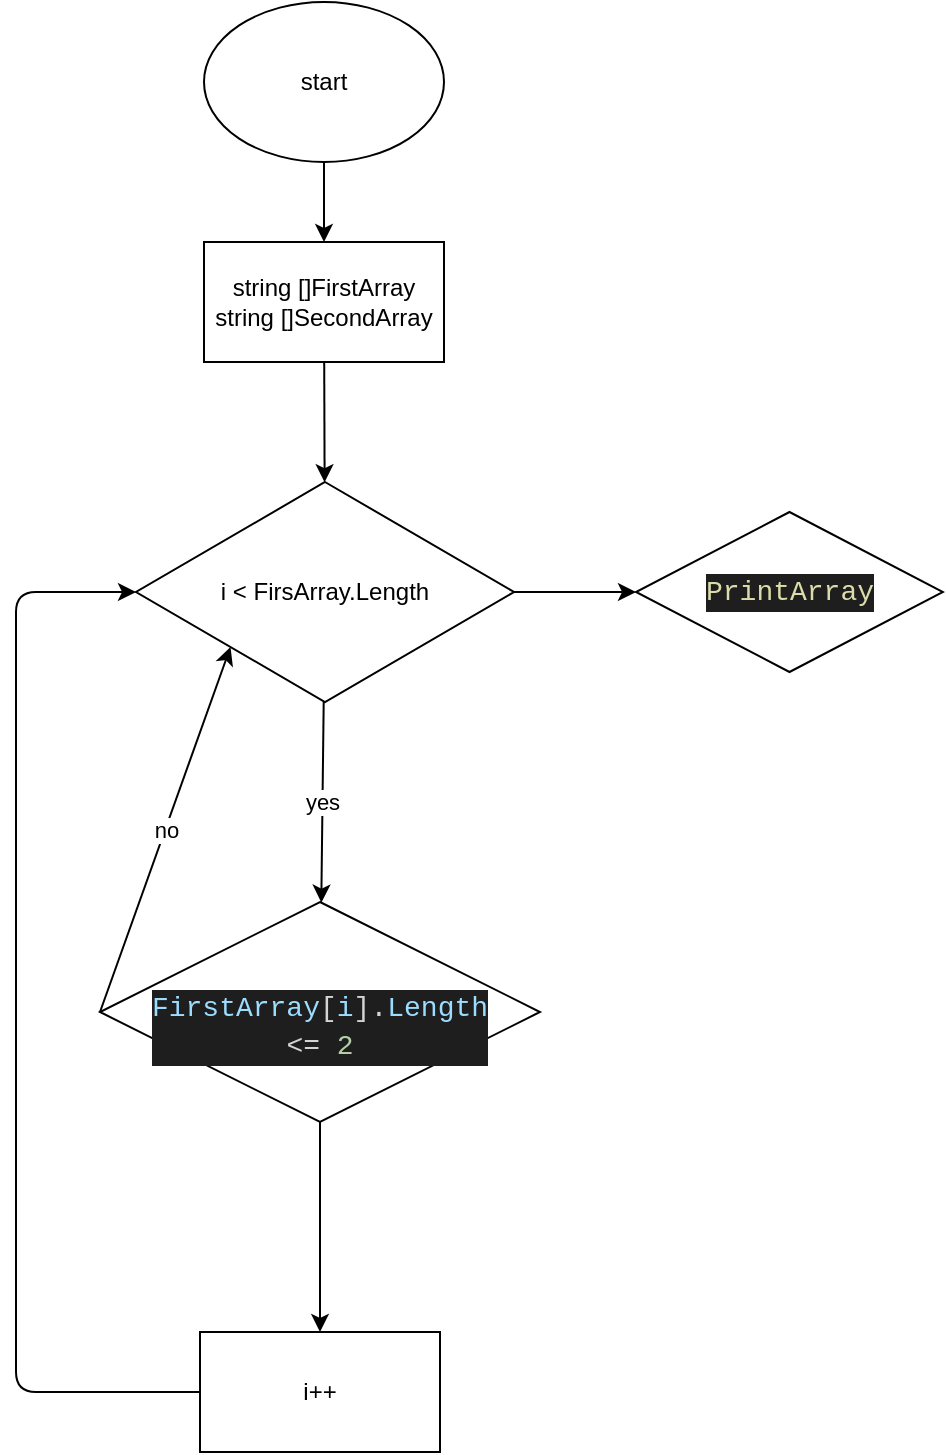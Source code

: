 <mxfile>
    <diagram id="a6eVeXkW22zLIa9rWiP-" name="Страница 1">
        <mxGraphModel dx="1153" dy="532" grid="1" gridSize="10" guides="1" tooltips="1" connect="1" arrows="1" fold="1" page="1" pageScale="1" pageWidth="827" pageHeight="1169" math="0" shadow="0">
            <root>
                <mxCell id="0"/>
                <mxCell id="1" parent="0"/>
                <mxCell id="6" value="" style="edgeStyle=none;html=1;" edge="1" parent="1" source="2" target="5">
                    <mxGeometry relative="1" as="geometry"/>
                </mxCell>
                <mxCell id="2" value="start&lt;br&gt;" style="ellipse;whiteSpace=wrap;html=1;" vertex="1" parent="1">
                    <mxGeometry x="294" y="40" width="120" height="80" as="geometry"/>
                </mxCell>
                <mxCell id="8" value="" style="edgeStyle=none;html=1;" edge="1" parent="1" source="5" target="7">
                    <mxGeometry relative="1" as="geometry"/>
                </mxCell>
                <mxCell id="5" value="string []FirstArray&lt;br&gt;string []SecondArray" style="whiteSpace=wrap;html=1;" vertex="1" parent="1">
                    <mxGeometry x="294" y="160" width="120" height="60" as="geometry"/>
                </mxCell>
                <mxCell id="10" value="yes" style="edgeStyle=none;html=1;" edge="1" parent="1" source="7" target="9">
                    <mxGeometry relative="1" as="geometry"/>
                </mxCell>
                <mxCell id="16" value="" style="edgeStyle=none;html=1;" edge="1" parent="1" source="7" target="15">
                    <mxGeometry relative="1" as="geometry"/>
                </mxCell>
                <mxCell id="7" value="i &amp;lt; FirsArray.Length&lt;br&gt;" style="rhombus;whiteSpace=wrap;html=1;" vertex="1" parent="1">
                    <mxGeometry x="260" y="280" width="189" height="110" as="geometry"/>
                </mxCell>
                <mxCell id="12" value="" style="edgeStyle=none;html=1;" edge="1" parent="1" source="9" target="11">
                    <mxGeometry relative="1" as="geometry"/>
                </mxCell>
                <mxCell id="9" value="&lt;br&gt;&lt;br&gt;&lt;div style=&quot;color: rgb(212 , 212 , 212) ; background-color: rgb(30 , 30 , 30) ; font-family: &amp;#34;consolas&amp;#34; , &amp;#34;courier new&amp;#34; , monospace ; font-weight: normal ; font-size: 14px ; line-height: 19px&quot;&gt;&lt;div&gt;&lt;span style=&quot;color: #9cdcfe&quot;&gt;FirstArray&lt;/span&gt;&lt;span style=&quot;color: #d4d4d4&quot;&gt;[&lt;/span&gt;&lt;span style=&quot;color: #9cdcfe&quot;&gt;i&lt;/span&gt;&lt;span style=&quot;color: #d4d4d4&quot;&gt;]&lt;/span&gt;&lt;span style=&quot;color: #d4d4d4&quot;&gt;.&lt;/span&gt;&lt;span style=&quot;color: #9cdcfe&quot;&gt;Length&lt;/span&gt;&lt;/div&gt;&lt;div&gt;&lt;span style=&quot;color: #d4d4d4&quot;&gt; &lt;/span&gt;&lt;span style=&quot;color: #d4d4d4&quot;&gt;&amp;lt;=&lt;/span&gt;&lt;span style=&quot;color: #d4d4d4&quot;&gt; &lt;/span&gt;&lt;span style=&quot;color: #b5cea8&quot;&gt;2&lt;/span&gt;&lt;/div&gt;&lt;/div&gt;&lt;br&gt;" style="rhombus;whiteSpace=wrap;html=1;" vertex="1" parent="1">
                    <mxGeometry x="242" y="490" width="220" height="110" as="geometry"/>
                </mxCell>
                <mxCell id="11" value="i++" style="whiteSpace=wrap;html=1;" vertex="1" parent="1">
                    <mxGeometry x="292" y="705" width="120" height="60" as="geometry"/>
                </mxCell>
                <mxCell id="13" value="" style="endArrow=classic;html=1;exitX=0;exitY=0.5;exitDx=0;exitDy=0;entryX=0;entryY=0.5;entryDx=0;entryDy=0;" edge="1" parent="1" source="11" target="7">
                    <mxGeometry width="50" height="50" relative="1" as="geometry">
                        <mxPoint x="520" y="660" as="sourcePoint"/>
                        <mxPoint x="120" y="735" as="targetPoint"/>
                        <Array as="points">
                            <mxPoint x="200" y="735"/>
                            <mxPoint x="200" y="335"/>
                        </Array>
                    </mxGeometry>
                </mxCell>
                <mxCell id="14" value="no" style="endArrow=classic;html=1;exitX=0;exitY=0.5;exitDx=0;exitDy=0;entryX=0;entryY=1;entryDx=0;entryDy=0;" edge="1" parent="1" source="9" target="7">
                    <mxGeometry width="50" height="50" relative="1" as="geometry">
                        <mxPoint x="520" y="560" as="sourcePoint"/>
                        <mxPoint x="570" y="510" as="targetPoint"/>
                    </mxGeometry>
                </mxCell>
                <mxCell id="15" value="&lt;div style=&quot;color: rgb(212 , 212 , 212) ; background-color: rgb(30 , 30 , 30) ; font-family: &amp;#34;consolas&amp;#34; , &amp;#34;courier new&amp;#34; , monospace ; font-size: 14px ; line-height: 19px&quot;&gt;&lt;span style=&quot;color: #dcdcaa&quot;&gt;PrintArray&lt;/span&gt;&lt;/div&gt;" style="rhombus;whiteSpace=wrap;html=1;" vertex="1" parent="1">
                    <mxGeometry x="510" y="295" width="153.5" height="80" as="geometry"/>
                </mxCell>
            </root>
        </mxGraphModel>
    </diagram>
</mxfile>